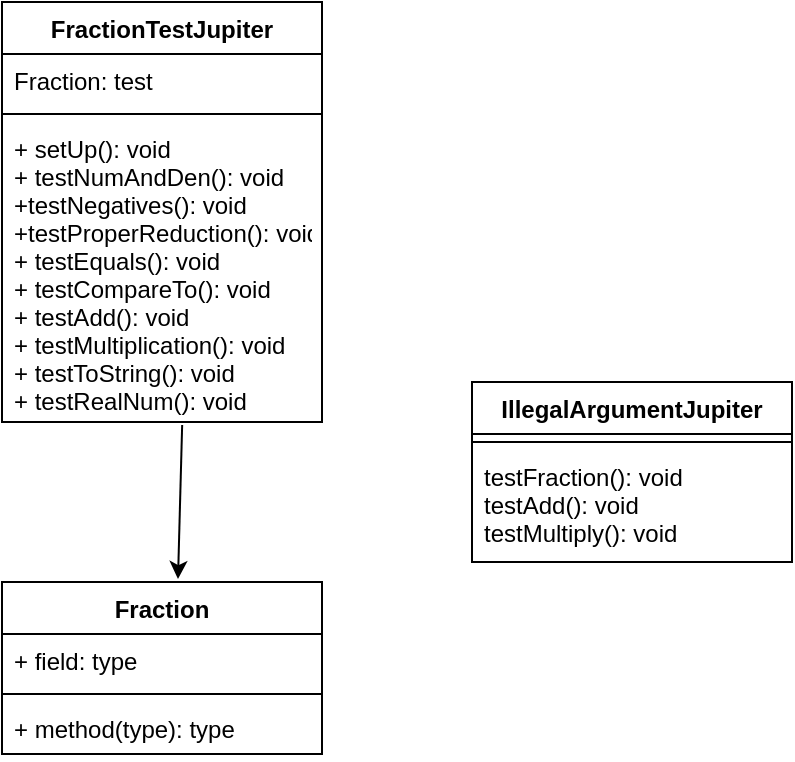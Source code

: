 <mxfile version="13.10.6" type="github">
  <diagram id="aAHjLig78V07RbaskgGH" name="Page-1">
    <mxGraphModel dx="1471" dy="829" grid="1" gridSize="10" guides="1" tooltips="1" connect="1" arrows="1" fold="1" page="1" pageScale="1" pageWidth="850" pageHeight="1100" math="0" shadow="0">
      <root>
        <mxCell id="0" />
        <mxCell id="1" parent="0" />
        <mxCell id="KRAgtLMMdu43R1wHjASJ-1" value="IllegalArgumentJupiter" style="swimlane;fontStyle=1;align=center;verticalAlign=top;childLayout=stackLayout;horizontal=1;startSize=26;horizontalStack=0;resizeParent=1;resizeParentMax=0;resizeLast=0;collapsible=1;marginBottom=0;" vertex="1" parent="1">
          <mxGeometry x="575" y="350" width="160" height="90" as="geometry" />
        </mxCell>
        <mxCell id="KRAgtLMMdu43R1wHjASJ-2" value="" style="line;strokeWidth=1;fillColor=none;align=left;verticalAlign=middle;spacingTop=-1;spacingLeft=3;spacingRight=3;rotatable=0;labelPosition=right;points=[];portConstraint=eastwest;" vertex="1" parent="KRAgtLMMdu43R1wHjASJ-1">
          <mxGeometry y="26" width="160" height="8" as="geometry" />
        </mxCell>
        <mxCell id="KRAgtLMMdu43R1wHjASJ-3" value="testFraction(): void&#xa;testAdd(): void&#xa;testMultiply(): void" style="text;strokeColor=none;fillColor=none;align=left;verticalAlign=top;spacingLeft=4;spacingRight=4;overflow=hidden;rotatable=0;points=[[0,0.5],[1,0.5]];portConstraint=eastwest;" vertex="1" parent="KRAgtLMMdu43R1wHjASJ-1">
          <mxGeometry y="34" width="160" height="56" as="geometry" />
        </mxCell>
        <mxCell id="KRAgtLMMdu43R1wHjASJ-4" value="FractionTestJupiter" style="swimlane;fontStyle=1;align=center;verticalAlign=top;childLayout=stackLayout;horizontal=1;startSize=26;horizontalStack=0;resizeParent=1;resizeParentMax=0;resizeLast=0;collapsible=1;marginBottom=0;" vertex="1" parent="1">
          <mxGeometry x="340" y="160" width="160" height="210" as="geometry" />
        </mxCell>
        <mxCell id="KRAgtLMMdu43R1wHjASJ-5" value="Fraction: test" style="text;strokeColor=none;fillColor=none;align=left;verticalAlign=top;spacingLeft=4;spacingRight=4;overflow=hidden;rotatable=0;points=[[0,0.5],[1,0.5]];portConstraint=eastwest;" vertex="1" parent="KRAgtLMMdu43R1wHjASJ-4">
          <mxGeometry y="26" width="160" height="26" as="geometry" />
        </mxCell>
        <mxCell id="KRAgtLMMdu43R1wHjASJ-6" value="" style="line;strokeWidth=1;fillColor=none;align=left;verticalAlign=middle;spacingTop=-1;spacingLeft=3;spacingRight=3;rotatable=0;labelPosition=right;points=[];portConstraint=eastwest;" vertex="1" parent="KRAgtLMMdu43R1wHjASJ-4">
          <mxGeometry y="52" width="160" height="8" as="geometry" />
        </mxCell>
        <mxCell id="KRAgtLMMdu43R1wHjASJ-7" value="+ setUp(): void&#xa;+ testNumAndDen(): void&#xa;+testNegatives(): void&#xa;+testProperReduction(): void&#xa;+ testEquals(): void&#xa;+ testCompareTo(): void&#xa;+ testAdd(): void&#xa;+ testMultiplication(): void&#xa;+ testToString(): void&#xa;+ testRealNum(): void&#xa;" style="text;strokeColor=none;fillColor=none;align=left;verticalAlign=top;spacingLeft=4;spacingRight=4;overflow=hidden;rotatable=0;points=[[0,0.5],[1,0.5]];portConstraint=eastwest;" vertex="1" parent="KRAgtLMMdu43R1wHjASJ-4">
          <mxGeometry y="60" width="160" height="150" as="geometry" />
        </mxCell>
        <mxCell id="KRAgtLMMdu43R1wHjASJ-8" value="Fraction" style="swimlane;fontStyle=1;align=center;verticalAlign=top;childLayout=stackLayout;horizontal=1;startSize=26;horizontalStack=0;resizeParent=1;resizeParentMax=0;resizeLast=0;collapsible=1;marginBottom=0;" vertex="1" parent="1">
          <mxGeometry x="340" y="450" width="160" height="86" as="geometry" />
        </mxCell>
        <mxCell id="KRAgtLMMdu43R1wHjASJ-9" value="+ field: type" style="text;strokeColor=none;fillColor=none;align=left;verticalAlign=top;spacingLeft=4;spacingRight=4;overflow=hidden;rotatable=0;points=[[0,0.5],[1,0.5]];portConstraint=eastwest;" vertex="1" parent="KRAgtLMMdu43R1wHjASJ-8">
          <mxGeometry y="26" width="160" height="26" as="geometry" />
        </mxCell>
        <mxCell id="KRAgtLMMdu43R1wHjASJ-10" value="" style="line;strokeWidth=1;fillColor=none;align=left;verticalAlign=middle;spacingTop=-1;spacingLeft=3;spacingRight=3;rotatable=0;labelPosition=right;points=[];portConstraint=eastwest;" vertex="1" parent="KRAgtLMMdu43R1wHjASJ-8">
          <mxGeometry y="52" width="160" height="8" as="geometry" />
        </mxCell>
        <mxCell id="KRAgtLMMdu43R1wHjASJ-11" value="+ method(type): type" style="text;strokeColor=none;fillColor=none;align=left;verticalAlign=top;spacingLeft=4;spacingRight=4;overflow=hidden;rotatable=0;points=[[0,0.5],[1,0.5]];portConstraint=eastwest;" vertex="1" parent="KRAgtLMMdu43R1wHjASJ-8">
          <mxGeometry y="60" width="160" height="26" as="geometry" />
        </mxCell>
        <mxCell id="KRAgtLMMdu43R1wHjASJ-12" value="" style="endArrow=classic;html=1;exitX=0.563;exitY=1.01;exitDx=0;exitDy=0;exitPerimeter=0;entryX=0.55;entryY=-0.017;entryDx=0;entryDy=0;entryPerimeter=0;" edge="1" parent="1" source="KRAgtLMMdu43R1wHjASJ-7" target="KRAgtLMMdu43R1wHjASJ-8">
          <mxGeometry width="50" height="50" relative="1" as="geometry">
            <mxPoint x="405" y="520" as="sourcePoint" />
            <mxPoint x="455" y="470" as="targetPoint" />
          </mxGeometry>
        </mxCell>
      </root>
    </mxGraphModel>
  </diagram>
</mxfile>

